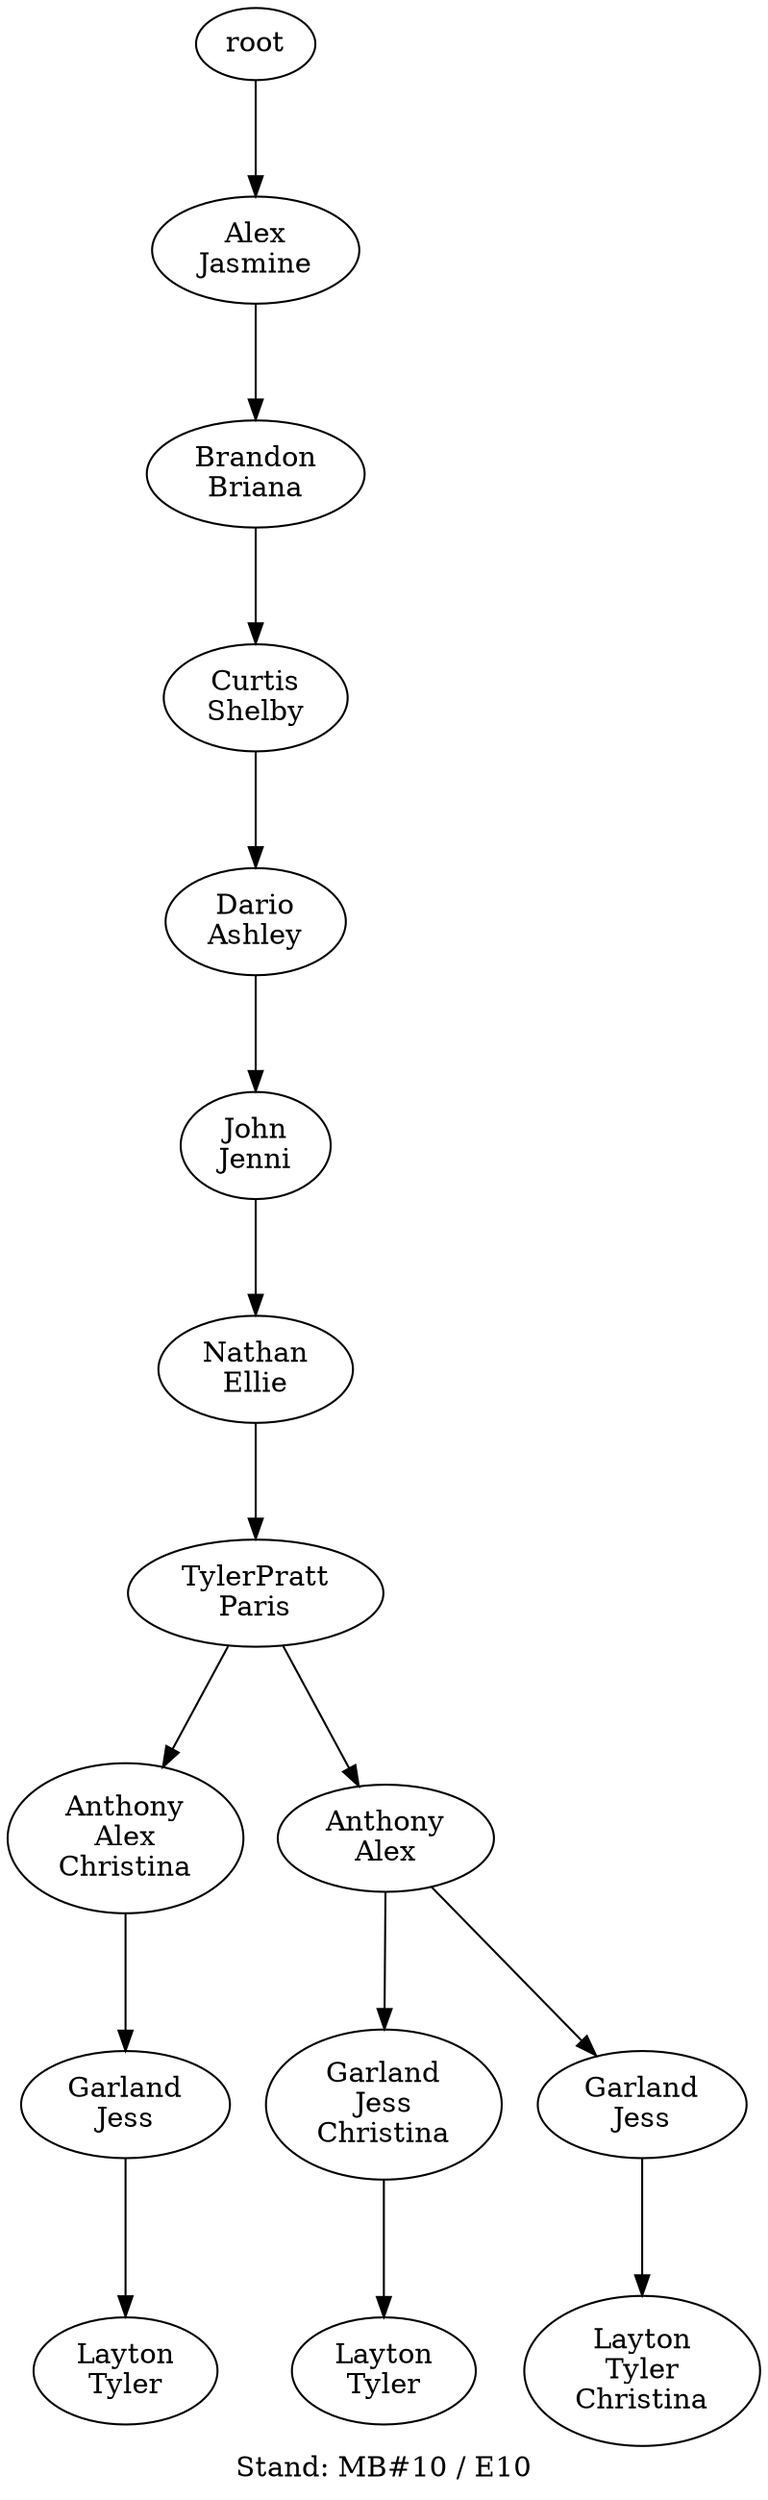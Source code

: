 digraph D { labelloc="b"; label="Stand: MB#10 / E10"; ranksep=0.8;
"root/4"[label="Alex\nJasmine"]
"root" -> "root/4";
"root/4/2"[label="Brandon\nBriana"]
"root/4" -> "root/4/2";
"root/4/2/8"[label="Curtis\nShelby"]
"root/4/2" -> "root/4/2/8";
"root/4/2/8/1"[label="Dario\nAshley"]
"root/4/2/8" -> "root/4/2/8/1";
"root/4/2/8/1/5"[label="John\nJenni"]
"root/4/2/8/1" -> "root/4/2/8/1/5";
"root/4/2/8/1/5/3"[label="Nathan\nEllie"]
"root/4/2/8/1/5" -> "root/4/2/8/1/5/3";
"root/4/2/8/1/5/3/7"[label="TylerPratt\nParis"]
"root/4/2/8/1/5/3" -> "root/4/2/8/1/5/3/7";
"root/4/2/8/1/5/3/7/0,10"[label="Anthony\nAlex\nChristina"]
"root/4/2/8/1/5/3/7" -> "root/4/2/8/1/5/3/7/0,10";
"root/4/2/8/1/5/3/7/0,10/6"[label="Garland\nJess"]
"root/4/2/8/1/5/3/7/0,10" -> "root/4/2/8/1/5/3/7/0,10/6";
"root/4/2/8/1/5/3/7/0,10/6/9"[label="Layton\nTyler"]
"root/4/2/8/1/5/3/7/0,10/6" -> "root/4/2/8/1/5/3/7/0,10/6/9";
"root/4/2/8/1/5/3/7/0"[label="Anthony\nAlex"]
"root/4/2/8/1/5/3/7" -> "root/4/2/8/1/5/3/7/0";
"root/4/2/8/1/5/3/7/0/6,10"[label="Garland\nJess\nChristina"]
"root/4/2/8/1/5/3/7/0" -> "root/4/2/8/1/5/3/7/0/6,10";
"root/4/2/8/1/5/3/7/0/6,10/9"[label="Layton\nTyler"]
"root/4/2/8/1/5/3/7/0/6,10" -> "root/4/2/8/1/5/3/7/0/6,10/9";
"root/4/2/8/1/5/3/7/0/6"[label="Garland\nJess"]
"root/4/2/8/1/5/3/7/0" -> "root/4/2/8/1/5/3/7/0/6";
"root/4/2/8/1/5/3/7/0/6/9,10"[label="Layton\nTyler\nChristina"]
"root/4/2/8/1/5/3/7/0/6" -> "root/4/2/8/1/5/3/7/0/6/9,10";
}
